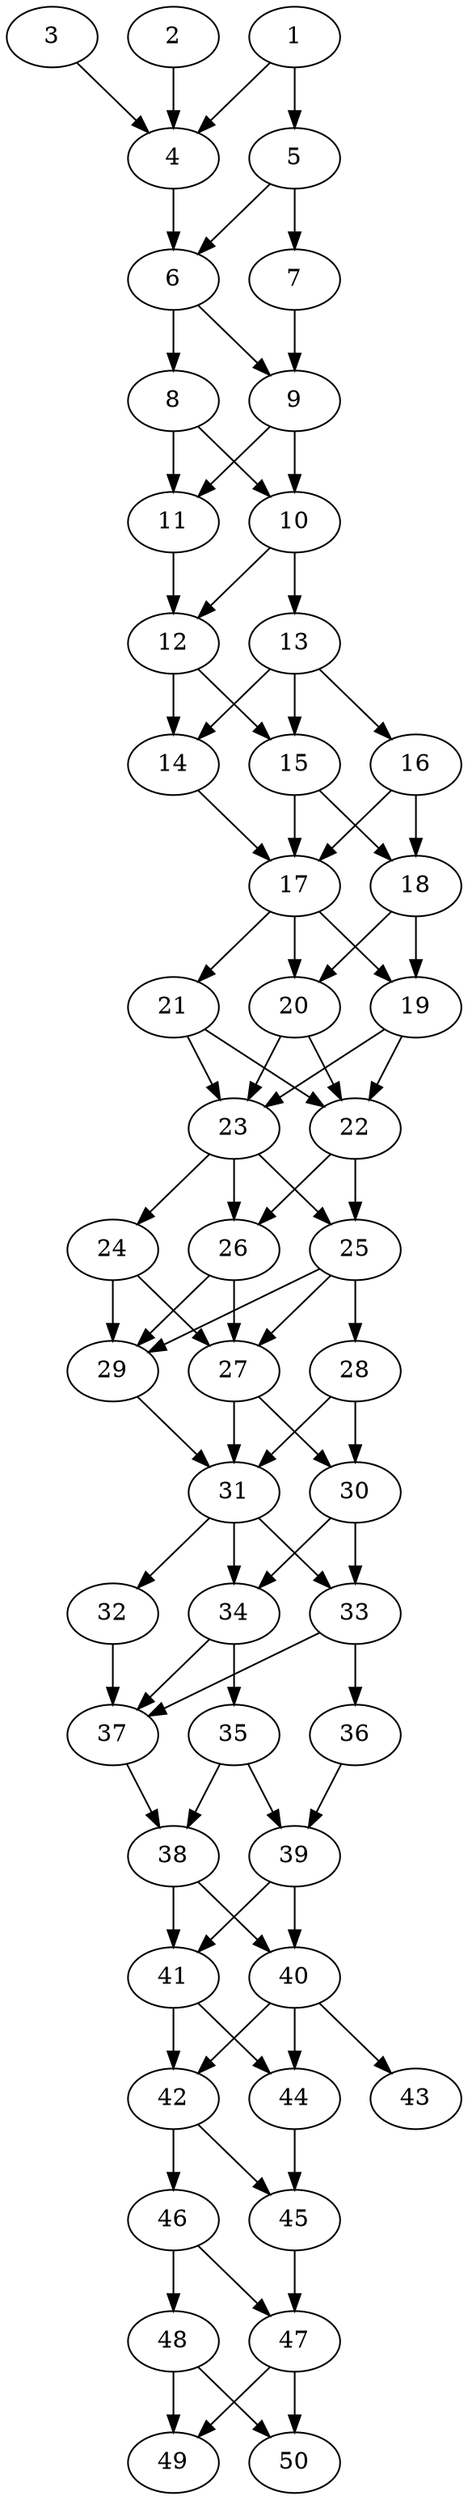 // DAG automatically generated by daggen at Thu Oct  3 14:07:58 2019
// ./daggen --dot -n 50 --ccr 0.5 --fat 0.3 --regular 0.7 --density 0.9 --mindata 5242880 --maxdata 52428800 
digraph G {
  1 [size="58834944", alpha="0.13", expect_size="29417472"] 
  1 -> 4 [size ="29417472"]
  1 -> 5 [size ="29417472"]
  2 [size="24576000", alpha="0.14", expect_size="12288000"] 
  2 -> 4 [size ="12288000"]
  3 [size="99397632", alpha="0.14", expect_size="49698816"] 
  3 -> 4 [size ="49698816"]
  4 [size="101937152", alpha="0.01", expect_size="50968576"] 
  4 -> 6 [size ="50968576"]
  5 [size="22706176", alpha="0.09", expect_size="11353088"] 
  5 -> 6 [size ="11353088"]
  5 -> 7 [size ="11353088"]
  6 [size="68128768", alpha="0.14", expect_size="34064384"] 
  6 -> 8 [size ="34064384"]
  6 -> 9 [size ="34064384"]
  7 [size="58849280", alpha="0.08", expect_size="29424640"] 
  7 -> 9 [size ="29424640"]
  8 [size="42928128", alpha="0.18", expect_size="21464064"] 
  8 -> 10 [size ="21464064"]
  8 -> 11 [size ="21464064"]
  9 [size="29349888", alpha="0.06", expect_size="14674944"] 
  9 -> 10 [size ="14674944"]
  9 -> 11 [size ="14674944"]
  10 [size="20977664", alpha="0.10", expect_size="10488832"] 
  10 -> 12 [size ="10488832"]
  10 -> 13 [size ="10488832"]
  11 [size="71960576", alpha="0.16", expect_size="35980288"] 
  11 -> 12 [size ="35980288"]
  12 [size="39878656", alpha="0.17", expect_size="19939328"] 
  12 -> 14 [size ="19939328"]
  12 -> 15 [size ="19939328"]
  13 [size="103905280", alpha="0.03", expect_size="51952640"] 
  13 -> 14 [size ="51952640"]
  13 -> 15 [size ="51952640"]
  13 -> 16 [size ="51952640"]
  14 [size="75118592", alpha="0.07", expect_size="37559296"] 
  14 -> 17 [size ="37559296"]
  15 [size="79851520", alpha="0.00", expect_size="39925760"] 
  15 -> 17 [size ="39925760"]
  15 -> 18 [size ="39925760"]
  16 [size="28020736", alpha="0.04", expect_size="14010368"] 
  16 -> 17 [size ="14010368"]
  16 -> 18 [size ="14010368"]
  17 [size="95942656", alpha="0.18", expect_size="47971328"] 
  17 -> 19 [size ="47971328"]
  17 -> 20 [size ="47971328"]
  17 -> 21 [size ="47971328"]
  18 [size="39528448", alpha="0.18", expect_size="19764224"] 
  18 -> 19 [size ="19764224"]
  18 -> 20 [size ="19764224"]
  19 [size="31508480", alpha="0.02", expect_size="15754240"] 
  19 -> 22 [size ="15754240"]
  19 -> 23 [size ="15754240"]
  20 [size="60209152", alpha="0.09", expect_size="30104576"] 
  20 -> 22 [size ="30104576"]
  20 -> 23 [size ="30104576"]
  21 [size="12029952", alpha="0.07", expect_size="6014976"] 
  21 -> 22 [size ="6014976"]
  21 -> 23 [size ="6014976"]
  22 [size="89552896", alpha="0.07", expect_size="44776448"] 
  22 -> 25 [size ="44776448"]
  22 -> 26 [size ="44776448"]
  23 [size="75737088", alpha="0.07", expect_size="37868544"] 
  23 -> 24 [size ="37868544"]
  23 -> 25 [size ="37868544"]
  23 -> 26 [size ="37868544"]
  24 [size="88551424", alpha="0.06", expect_size="44275712"] 
  24 -> 27 [size ="44275712"]
  24 -> 29 [size ="44275712"]
  25 [size="28581888", alpha="0.07", expect_size="14290944"] 
  25 -> 27 [size ="14290944"]
  25 -> 28 [size ="14290944"]
  25 -> 29 [size ="14290944"]
  26 [size="29874176", alpha="0.01", expect_size="14937088"] 
  26 -> 27 [size ="14937088"]
  26 -> 29 [size ="14937088"]
  27 [size="49360896", alpha="0.05", expect_size="24680448"] 
  27 -> 30 [size ="24680448"]
  27 -> 31 [size ="24680448"]
  28 [size="38285312", alpha="0.15", expect_size="19142656"] 
  28 -> 30 [size ="19142656"]
  28 -> 31 [size ="19142656"]
  29 [size="28616704", alpha="0.10", expect_size="14308352"] 
  29 -> 31 [size ="14308352"]
  30 [size="37421056", alpha="0.07", expect_size="18710528"] 
  30 -> 33 [size ="18710528"]
  30 -> 34 [size ="18710528"]
  31 [size="80967680", alpha="0.17", expect_size="40483840"] 
  31 -> 32 [size ="40483840"]
  31 -> 33 [size ="40483840"]
  31 -> 34 [size ="40483840"]
  32 [size="18855936", alpha="0.13", expect_size="9427968"] 
  32 -> 37 [size ="9427968"]
  33 [size="53927936", alpha="0.09", expect_size="26963968"] 
  33 -> 36 [size ="26963968"]
  33 -> 37 [size ="26963968"]
  34 [size="86349824", alpha="0.19", expect_size="43174912"] 
  34 -> 35 [size ="43174912"]
  34 -> 37 [size ="43174912"]
  35 [size="18831360", alpha="0.03", expect_size="9415680"] 
  35 -> 38 [size ="9415680"]
  35 -> 39 [size ="9415680"]
  36 [size="52336640", alpha="0.12", expect_size="26168320"] 
  36 -> 39 [size ="26168320"]
  37 [size="55767040", alpha="0.18", expect_size="27883520"] 
  37 -> 38 [size ="27883520"]
  38 [size="77488128", alpha="0.10", expect_size="38744064"] 
  38 -> 40 [size ="38744064"]
  38 -> 41 [size ="38744064"]
  39 [size="55572480", alpha="0.07", expect_size="27786240"] 
  39 -> 40 [size ="27786240"]
  39 -> 41 [size ="27786240"]
  40 [size="103256064", alpha="0.15", expect_size="51628032"] 
  40 -> 42 [size ="51628032"]
  40 -> 43 [size ="51628032"]
  40 -> 44 [size ="51628032"]
  41 [size="42289152", alpha="0.02", expect_size="21144576"] 
  41 -> 42 [size ="21144576"]
  41 -> 44 [size ="21144576"]
  42 [size="28518400", alpha="0.07", expect_size="14259200"] 
  42 -> 45 [size ="14259200"]
  42 -> 46 [size ="14259200"]
  43 [size="91336704", alpha="0.05", expect_size="45668352"] 
  44 [size="41048064", alpha="0.20", expect_size="20524032"] 
  44 -> 45 [size ="20524032"]
  45 [size="36661248", alpha="0.19", expect_size="18330624"] 
  45 -> 47 [size ="18330624"]
  46 [size="53170176", alpha="0.01", expect_size="26585088"] 
  46 -> 47 [size ="26585088"]
  46 -> 48 [size ="26585088"]
  47 [size="13740032", alpha="0.13", expect_size="6870016"] 
  47 -> 49 [size ="6870016"]
  47 -> 50 [size ="6870016"]
  48 [size="98199552", alpha="0.09", expect_size="49099776"] 
  48 -> 49 [size ="49099776"]
  48 -> 50 [size ="49099776"]
  49 [size="52477952", alpha="0.10", expect_size="26238976"] 
  50 [size="86345728", alpha="0.17", expect_size="43172864"] 
}
